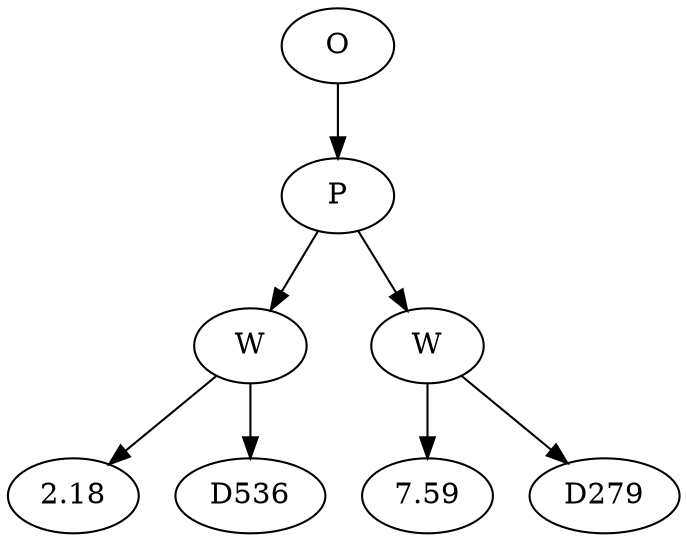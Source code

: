 // Tree
digraph {
	17045429 [label=O]
	17045430 [label=P]
	17045429 -> 17045430
	17045431 [label=W]
	17045430 -> 17045431
	17045432 [label=2.18]
	17045431 -> 17045432
	17045433 [label=D536]
	17045431 -> 17045433
	17045434 [label=W]
	17045430 -> 17045434
	17045435 [label=7.59]
	17045434 -> 17045435
	17045436 [label=D279]
	17045434 -> 17045436
}
